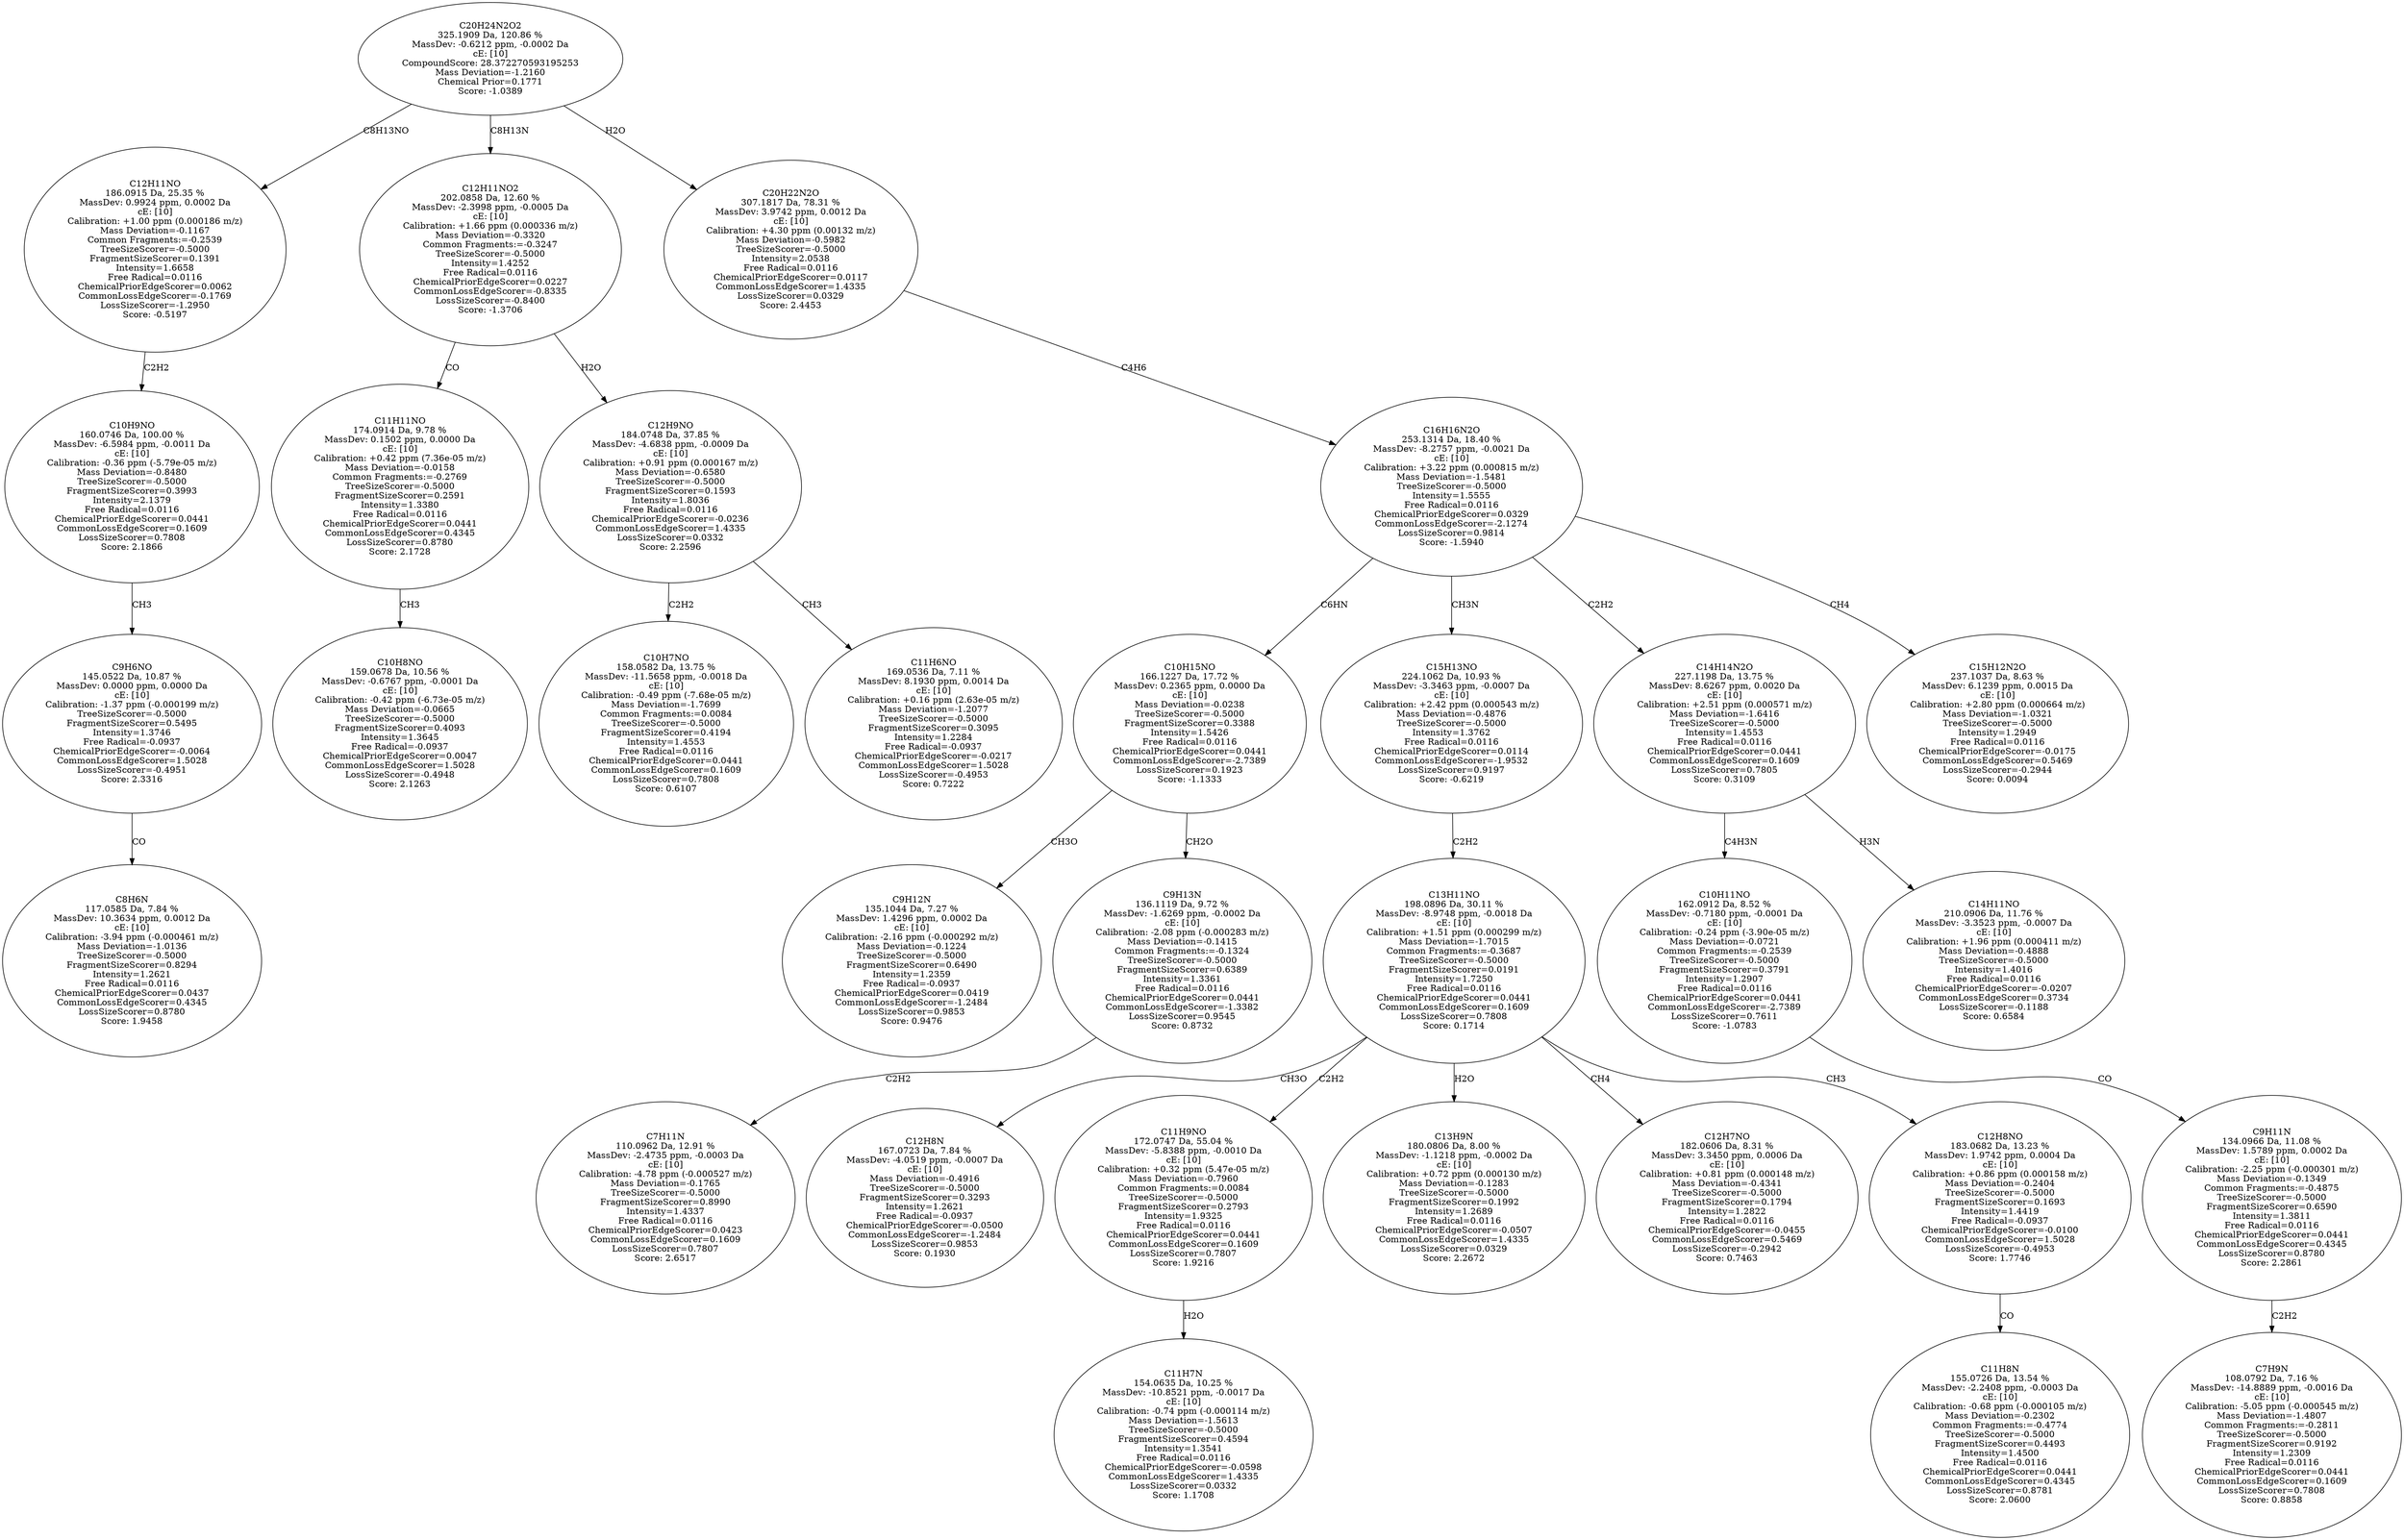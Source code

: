 strict digraph {
v1 [label="C8H6N\n117.0585 Da, 7.84 %\nMassDev: 10.3634 ppm, 0.0012 Da\ncE: [10]\nCalibration: -3.94 ppm (-0.000461 m/z)\nMass Deviation=-1.0136\nTreeSizeScorer=-0.5000\nFragmentSizeScorer=0.8294\nIntensity=1.2621\nFree Radical=0.0116\nChemicalPriorEdgeScorer=0.0437\nCommonLossEdgeScorer=0.4345\nLossSizeScorer=0.8780\nScore: 1.9458"];
v2 [label="C9H6NO\n145.0522 Da, 10.87 %\nMassDev: 0.0000 ppm, 0.0000 Da\ncE: [10]\nCalibration: -1.37 ppm (-0.000199 m/z)\nTreeSizeScorer=-0.5000\nFragmentSizeScorer=0.5495\nIntensity=1.3746\nFree Radical=-0.0937\nChemicalPriorEdgeScorer=-0.0064\nCommonLossEdgeScorer=1.5028\nLossSizeScorer=-0.4951\nScore: 2.3316"];
v3 [label="C10H9NO\n160.0746 Da, 100.00 %\nMassDev: -6.5984 ppm, -0.0011 Da\ncE: [10]\nCalibration: -0.36 ppm (-5.79e-05 m/z)\nMass Deviation=-0.8480\nTreeSizeScorer=-0.5000\nFragmentSizeScorer=0.3993\nIntensity=2.1379\nFree Radical=0.0116\nChemicalPriorEdgeScorer=0.0441\nCommonLossEdgeScorer=0.1609\nLossSizeScorer=0.7808\nScore: 2.1866"];
v4 [label="C12H11NO\n186.0915 Da, 25.35 %\nMassDev: 0.9924 ppm, 0.0002 Da\ncE: [10]\nCalibration: +1.00 ppm (0.000186 m/z)\nMass Deviation=-0.1167\nCommon Fragments:=-0.2539\nTreeSizeScorer=-0.5000\nFragmentSizeScorer=0.1391\nIntensity=1.6658\nFree Radical=0.0116\nChemicalPriorEdgeScorer=0.0062\nCommonLossEdgeScorer=-0.1769\nLossSizeScorer=-1.2950\nScore: -0.5197"];
v5 [label="C10H8NO\n159.0678 Da, 10.56 %\nMassDev: -0.6767 ppm, -0.0001 Da\ncE: [10]\nCalibration: -0.42 ppm (-6.73e-05 m/z)\nMass Deviation=-0.0665\nTreeSizeScorer=-0.5000\nFragmentSizeScorer=0.4093\nIntensity=1.3645\nFree Radical=-0.0937\nChemicalPriorEdgeScorer=0.0047\nCommonLossEdgeScorer=1.5028\nLossSizeScorer=-0.4948\nScore: 2.1263"];
v6 [label="C11H11NO\n174.0914 Da, 9.78 %\nMassDev: 0.1502 ppm, 0.0000 Da\ncE: [10]\nCalibration: +0.42 ppm (7.36e-05 m/z)\nMass Deviation=-0.0158\nCommon Fragments:=-0.2769\nTreeSizeScorer=-0.5000\nFragmentSizeScorer=0.2591\nIntensity=1.3380\nFree Radical=0.0116\nChemicalPriorEdgeScorer=0.0441\nCommonLossEdgeScorer=0.4345\nLossSizeScorer=0.8780\nScore: 2.1728"];
v7 [label="C10H7NO\n158.0582 Da, 13.75 %\nMassDev: -11.5658 ppm, -0.0018 Da\ncE: [10]\nCalibration: -0.49 ppm (-7.68e-05 m/z)\nMass Deviation=-1.7699\nCommon Fragments:=0.0084\nTreeSizeScorer=-0.5000\nFragmentSizeScorer=0.4194\nIntensity=1.4553\nFree Radical=0.0116\nChemicalPriorEdgeScorer=0.0441\nCommonLossEdgeScorer=0.1609\nLossSizeScorer=0.7808\nScore: 0.6107"];
v8 [label="C11H6NO\n169.0536 Da, 7.11 %\nMassDev: 8.1930 ppm, 0.0014 Da\ncE: [10]\nCalibration: +0.16 ppm (2.63e-05 m/z)\nMass Deviation=-1.2077\nTreeSizeScorer=-0.5000\nFragmentSizeScorer=0.3095\nIntensity=1.2284\nFree Radical=-0.0937\nChemicalPriorEdgeScorer=-0.0217\nCommonLossEdgeScorer=1.5028\nLossSizeScorer=-0.4953\nScore: 0.7222"];
v9 [label="C12H9NO\n184.0748 Da, 37.85 %\nMassDev: -4.6838 ppm, -0.0009 Da\ncE: [10]\nCalibration: +0.91 ppm (0.000167 m/z)\nMass Deviation=-0.6580\nTreeSizeScorer=-0.5000\nFragmentSizeScorer=0.1593\nIntensity=1.8036\nFree Radical=0.0116\nChemicalPriorEdgeScorer=-0.0236\nCommonLossEdgeScorer=1.4335\nLossSizeScorer=0.0332\nScore: 2.2596"];
v10 [label="C12H11NO2\n202.0858 Da, 12.60 %\nMassDev: -2.3998 ppm, -0.0005 Da\ncE: [10]\nCalibration: +1.66 ppm (0.000336 m/z)\nMass Deviation=-0.3320\nCommon Fragments:=-0.3247\nTreeSizeScorer=-0.5000\nIntensity=1.4252\nFree Radical=0.0116\nChemicalPriorEdgeScorer=0.0227\nCommonLossEdgeScorer=-0.8335\nLossSizeScorer=-0.8400\nScore: -1.3706"];
v11 [label="C9H12N\n135.1044 Da, 7.27 %\nMassDev: 1.4296 ppm, 0.0002 Da\ncE: [10]\nCalibration: -2.16 ppm (-0.000292 m/z)\nMass Deviation=-0.1224\nTreeSizeScorer=-0.5000\nFragmentSizeScorer=0.6490\nIntensity=1.2359\nFree Radical=-0.0937\nChemicalPriorEdgeScorer=0.0419\nCommonLossEdgeScorer=-1.2484\nLossSizeScorer=0.9853\nScore: 0.9476"];
v12 [label="C7H11N\n110.0962 Da, 12.91 %\nMassDev: -2.4735 ppm, -0.0003 Da\ncE: [10]\nCalibration: -4.78 ppm (-0.000527 m/z)\nMass Deviation=-0.1765\nTreeSizeScorer=-0.5000\nFragmentSizeScorer=0.8990\nIntensity=1.4337\nFree Radical=0.0116\nChemicalPriorEdgeScorer=0.0423\nCommonLossEdgeScorer=0.1609\nLossSizeScorer=0.7807\nScore: 2.6517"];
v13 [label="C9H13N\n136.1119 Da, 9.72 %\nMassDev: -1.6269 ppm, -0.0002 Da\ncE: [10]\nCalibration: -2.08 ppm (-0.000283 m/z)\nMass Deviation=-0.1415\nCommon Fragments:=-0.1324\nTreeSizeScorer=-0.5000\nFragmentSizeScorer=0.6389\nIntensity=1.3361\nFree Radical=0.0116\nChemicalPriorEdgeScorer=0.0441\nCommonLossEdgeScorer=-1.3382\nLossSizeScorer=0.9545\nScore: 0.8732"];
v14 [label="C10H15NO\n166.1227 Da, 17.72 %\nMassDev: 0.2365 ppm, 0.0000 Da\ncE: [10]\nMass Deviation=-0.0238\nTreeSizeScorer=-0.5000\nFragmentSizeScorer=0.3388\nIntensity=1.5426\nFree Radical=0.0116\nChemicalPriorEdgeScorer=0.0441\nCommonLossEdgeScorer=-2.7389\nLossSizeScorer=0.1923\nScore: -1.1333"];
v15 [label="C12H8N\n167.0723 Da, 7.84 %\nMassDev: -4.0519 ppm, -0.0007 Da\ncE: [10]\nMass Deviation=-0.4916\nTreeSizeScorer=-0.5000\nFragmentSizeScorer=0.3293\nIntensity=1.2621\nFree Radical=-0.0937\nChemicalPriorEdgeScorer=-0.0500\nCommonLossEdgeScorer=-1.2484\nLossSizeScorer=0.9853\nScore: 0.1930"];
v16 [label="C11H7N\n154.0635 Da, 10.25 %\nMassDev: -10.8521 ppm, -0.0017 Da\ncE: [10]\nCalibration: -0.74 ppm (-0.000114 m/z)\nMass Deviation=-1.5613\nTreeSizeScorer=-0.5000\nFragmentSizeScorer=0.4594\nIntensity=1.3541\nFree Radical=0.0116\nChemicalPriorEdgeScorer=-0.0598\nCommonLossEdgeScorer=1.4335\nLossSizeScorer=0.0332\nScore: 1.1708"];
v17 [label="C11H9NO\n172.0747 Da, 55.04 %\nMassDev: -5.8388 ppm, -0.0010 Da\ncE: [10]\nCalibration: +0.32 ppm (5.47e-05 m/z)\nMass Deviation=-0.7960\nCommon Fragments:=0.0084\nTreeSizeScorer=-0.5000\nFragmentSizeScorer=0.2793\nIntensity=1.9325\nFree Radical=0.0116\nChemicalPriorEdgeScorer=0.0441\nCommonLossEdgeScorer=0.1609\nLossSizeScorer=0.7807\nScore: 1.9216"];
v18 [label="C13H9N\n180.0806 Da, 8.00 %\nMassDev: -1.1218 ppm, -0.0002 Da\ncE: [10]\nCalibration: +0.72 ppm (0.000130 m/z)\nMass Deviation=-0.1283\nTreeSizeScorer=-0.5000\nFragmentSizeScorer=0.1992\nIntensity=1.2689\nFree Radical=0.0116\nChemicalPriorEdgeScorer=-0.0507\nCommonLossEdgeScorer=1.4335\nLossSizeScorer=0.0329\nScore: 2.2672"];
v19 [label="C12H7NO\n182.0606 Da, 8.31 %\nMassDev: 3.3450 ppm, 0.0006 Da\ncE: [10]\nCalibration: +0.81 ppm (0.000148 m/z)\nMass Deviation=-0.4341\nTreeSizeScorer=-0.5000\nFragmentSizeScorer=0.1794\nIntensity=1.2822\nFree Radical=0.0116\nChemicalPriorEdgeScorer=-0.0455\nCommonLossEdgeScorer=0.5469\nLossSizeScorer=-0.2942\nScore: 0.7463"];
v20 [label="C11H8N\n155.0726 Da, 13.54 %\nMassDev: -2.2408 ppm, -0.0003 Da\ncE: [10]\nCalibration: -0.68 ppm (-0.000105 m/z)\nMass Deviation=-0.2302\nCommon Fragments:=-0.4774\nTreeSizeScorer=-0.5000\nFragmentSizeScorer=0.4493\nIntensity=1.4500\nFree Radical=0.0116\nChemicalPriorEdgeScorer=0.0441\nCommonLossEdgeScorer=0.4345\nLossSizeScorer=0.8781\nScore: 2.0600"];
v21 [label="C12H8NO\n183.0682 Da, 13.23 %\nMassDev: 1.9742 ppm, 0.0004 Da\ncE: [10]\nCalibration: +0.86 ppm (0.000158 m/z)\nMass Deviation=-0.2404\nTreeSizeScorer=-0.5000\nFragmentSizeScorer=0.1693\nIntensity=1.4419\nFree Radical=-0.0937\nChemicalPriorEdgeScorer=-0.0100\nCommonLossEdgeScorer=1.5028\nLossSizeScorer=-0.4953\nScore: 1.7746"];
v22 [label="C13H11NO\n198.0896 Da, 30.11 %\nMassDev: -8.9748 ppm, -0.0018 Da\ncE: [10]\nCalibration: +1.51 ppm (0.000299 m/z)\nMass Deviation=-1.7015\nCommon Fragments:=-0.3687\nTreeSizeScorer=-0.5000\nFragmentSizeScorer=0.0191\nIntensity=1.7250\nFree Radical=0.0116\nChemicalPriorEdgeScorer=0.0441\nCommonLossEdgeScorer=0.1609\nLossSizeScorer=0.7808\nScore: 0.1714"];
v23 [label="C15H13NO\n224.1062 Da, 10.93 %\nMassDev: -3.3463 ppm, -0.0007 Da\ncE: [10]\nCalibration: +2.42 ppm (0.000543 m/z)\nMass Deviation=-0.4876\nTreeSizeScorer=-0.5000\nIntensity=1.3762\nFree Radical=0.0116\nChemicalPriorEdgeScorer=0.0114\nCommonLossEdgeScorer=-1.9532\nLossSizeScorer=0.9197\nScore: -0.6219"];
v24 [label="C7H9N\n108.0792 Da, 7.16 %\nMassDev: -14.8889 ppm, -0.0016 Da\ncE: [10]\nCalibration: -5.05 ppm (-0.000545 m/z)\nMass Deviation=-1.4807\nCommon Fragments:=-0.2811\nTreeSizeScorer=-0.5000\nFragmentSizeScorer=0.9192\nIntensity=1.2309\nFree Radical=0.0116\nChemicalPriorEdgeScorer=0.0441\nCommonLossEdgeScorer=0.1609\nLossSizeScorer=0.7808\nScore: 0.8858"];
v25 [label="C9H11N\n134.0966 Da, 11.08 %\nMassDev: 1.5789 ppm, 0.0002 Da\ncE: [10]\nCalibration: -2.25 ppm (-0.000301 m/z)\nMass Deviation=-0.1349\nCommon Fragments:=-0.4875\nTreeSizeScorer=-0.5000\nFragmentSizeScorer=0.6590\nIntensity=1.3811\nFree Radical=0.0116\nChemicalPriorEdgeScorer=0.0441\nCommonLossEdgeScorer=0.4345\nLossSizeScorer=0.8780\nScore: 2.2861"];
v26 [label="C10H11NO\n162.0912 Da, 8.52 %\nMassDev: -0.7180 ppm, -0.0001 Da\ncE: [10]\nCalibration: -0.24 ppm (-3.90e-05 m/z)\nMass Deviation=-0.0721\nCommon Fragments:=-0.2539\nTreeSizeScorer=-0.5000\nFragmentSizeScorer=0.3791\nIntensity=1.2907\nFree Radical=0.0116\nChemicalPriorEdgeScorer=0.0441\nCommonLossEdgeScorer=-2.7389\nLossSizeScorer=0.7611\nScore: -1.0783"];
v27 [label="C14H11NO\n210.0906 Da, 11.76 %\nMassDev: -3.3523 ppm, -0.0007 Da\ncE: [10]\nCalibration: +1.96 ppm (0.000411 m/z)\nMass Deviation=-0.4888\nTreeSizeScorer=-0.5000\nIntensity=1.4016\nFree Radical=0.0116\nChemicalPriorEdgeScorer=-0.0207\nCommonLossEdgeScorer=0.3734\nLossSizeScorer=-0.1188\nScore: 0.6584"];
v28 [label="C14H14N2O\n227.1198 Da, 13.75 %\nMassDev: 8.6267 ppm, 0.0020 Da\ncE: [10]\nCalibration: +2.51 ppm (0.000571 m/z)\nMass Deviation=-1.6416\nTreeSizeScorer=-0.5000\nIntensity=1.4553\nFree Radical=0.0116\nChemicalPriorEdgeScorer=0.0441\nCommonLossEdgeScorer=0.1609\nLossSizeScorer=0.7805\nScore: 0.3109"];
v29 [label="C15H12N2O\n237.1037 Da, 8.63 %\nMassDev: 6.1239 ppm, 0.0015 Da\ncE: [10]\nCalibration: +2.80 ppm (0.000664 m/z)\nMass Deviation=-1.0321\nTreeSizeScorer=-0.5000\nIntensity=1.2949\nFree Radical=0.0116\nChemicalPriorEdgeScorer=-0.0175\nCommonLossEdgeScorer=0.5469\nLossSizeScorer=-0.2944\nScore: 0.0094"];
v30 [label="C16H16N2O\n253.1314 Da, 18.40 %\nMassDev: -8.2757 ppm, -0.0021 Da\ncE: [10]\nCalibration: +3.22 ppm (0.000815 m/z)\nMass Deviation=-1.5481\nTreeSizeScorer=-0.5000\nIntensity=1.5555\nFree Radical=0.0116\nChemicalPriorEdgeScorer=0.0329\nCommonLossEdgeScorer=-2.1274\nLossSizeScorer=0.9814\nScore: -1.5940"];
v31 [label="C20H22N2O\n307.1817 Da, 78.31 %\nMassDev: 3.9742 ppm, 0.0012 Da\ncE: [10]\nCalibration: +4.30 ppm (0.00132 m/z)\nMass Deviation=-0.5982\nTreeSizeScorer=-0.5000\nIntensity=2.0538\nFree Radical=0.0116\nChemicalPriorEdgeScorer=0.0117\nCommonLossEdgeScorer=1.4335\nLossSizeScorer=0.0329\nScore: 2.4453"];
v32 [label="C20H24N2O2\n325.1909 Da, 120.86 %\nMassDev: -0.6212 ppm, -0.0002 Da\ncE: [10]\nCompoundScore: 28.372270593195253\nMass Deviation=-1.2160\nChemical Prior=0.1771\nScore: -1.0389"];
v2 -> v1 [label="CO"];
v3 -> v2 [label="CH3"];
v4 -> v3 [label="C2H2"];
v32 -> v4 [label="C8H13NO"];
v6 -> v5 [label="CH3"];
v10 -> v6 [label="CO"];
v9 -> v7 [label="C2H2"];
v9 -> v8 [label="CH3"];
v10 -> v9 [label="H2O"];
v32 -> v10 [label="C8H13N"];
v14 -> v11 [label="CH3O"];
v13 -> v12 [label="C2H2"];
v14 -> v13 [label="CH2O"];
v30 -> v14 [label="C6HN"];
v22 -> v15 [label="CH3O"];
v17 -> v16 [label="H2O"];
v22 -> v17 [label="C2H2"];
v22 -> v18 [label="H2O"];
v22 -> v19 [label="CH4"];
v21 -> v20 [label="CO"];
v22 -> v21 [label="CH3"];
v23 -> v22 [label="C2H2"];
v30 -> v23 [label="CH3N"];
v25 -> v24 [label="C2H2"];
v26 -> v25 [label="CO"];
v28 -> v26 [label="C4H3N"];
v28 -> v27 [label="H3N"];
v30 -> v28 [label="C2H2"];
v30 -> v29 [label="CH4"];
v31 -> v30 [label="C4H6"];
v32 -> v31 [label="H2O"];
}